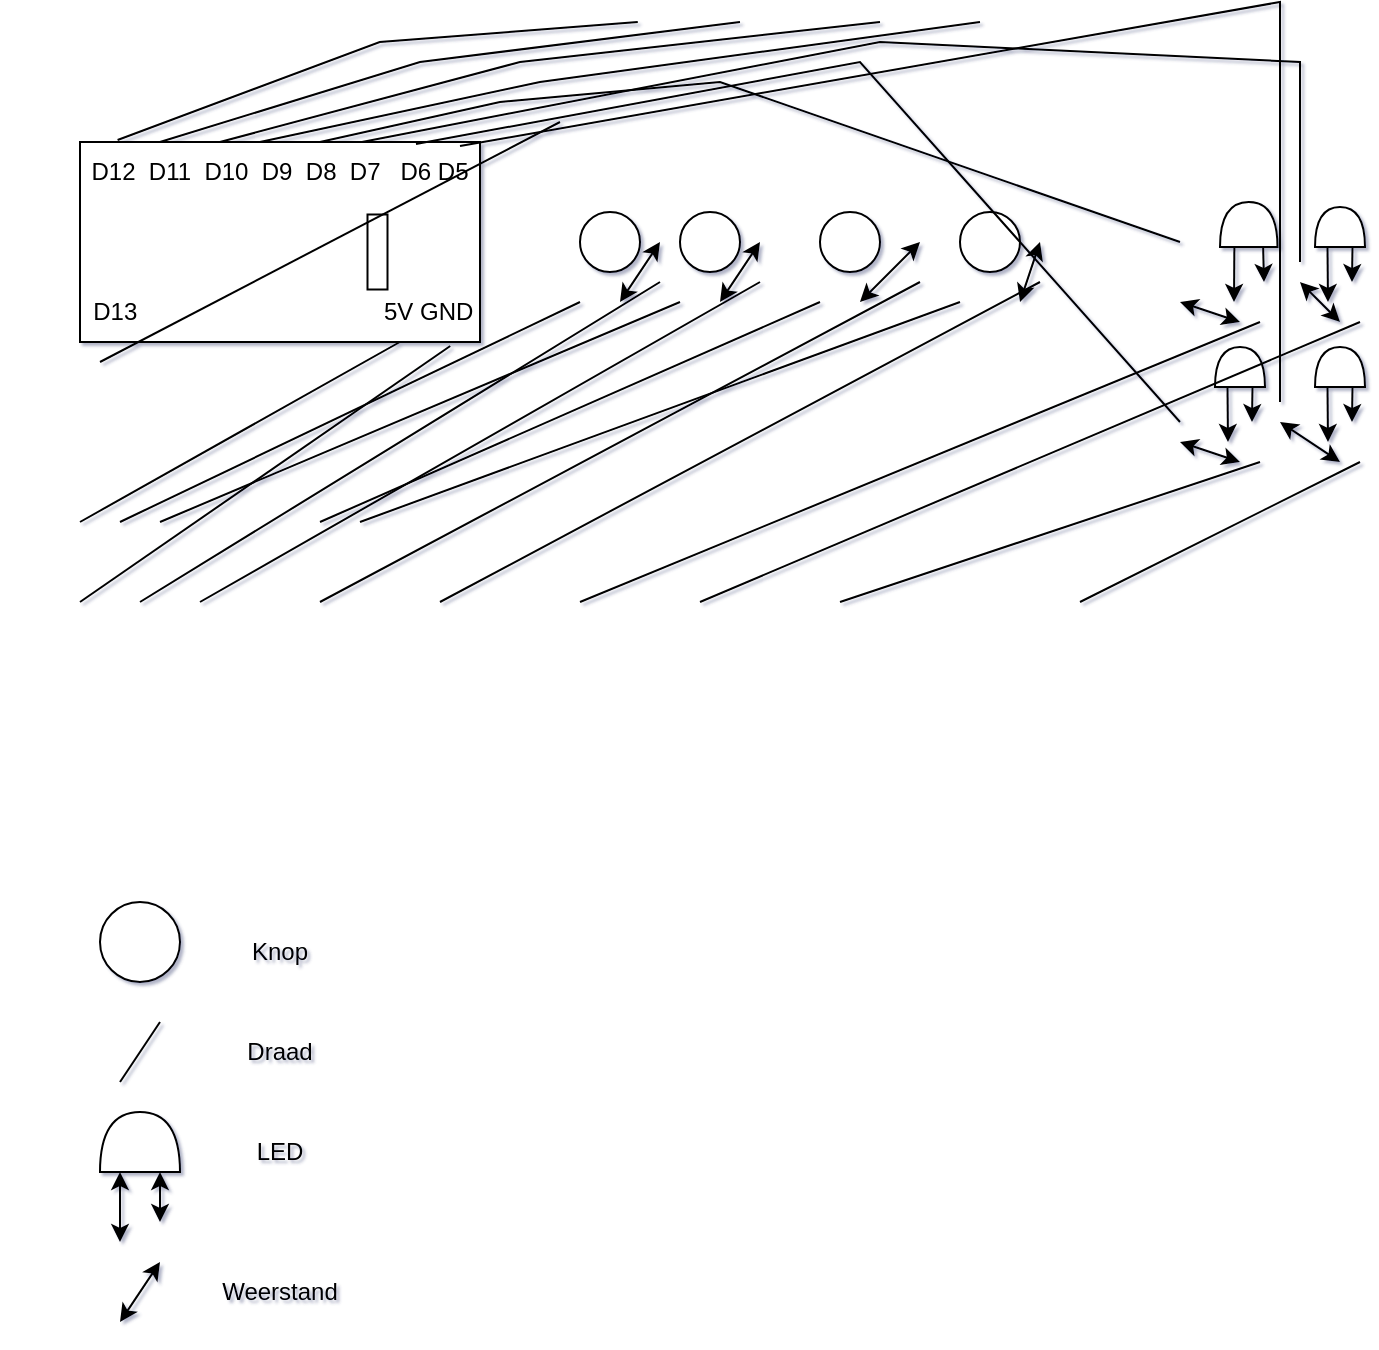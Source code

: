<mxfile version="18.0.3" type="device"><diagram id="suuiGCBtmgSdhQnCJbu_" name="Page-1"><mxGraphModel dx="1182" dy="764" grid="1" gridSize="10" guides="1" tooltips="1" connect="1" arrows="1" fold="1" page="1" pageScale="1" pageWidth="827" pageHeight="1169" background="none" math="0" shadow="1"><root><mxCell id="0"/><mxCell id="1" parent="0"/><mxCell id="-57KMArOvLVMK-BuVm0K-1" value="" style="rounded=0;whiteSpace=wrap;html=1;" vertex="1" parent="1"><mxGeometry x="120" y="330" width="200" height="100" as="geometry"/></mxCell><mxCell id="-57KMArOvLVMK-BuVm0K-2" value="&amp;nbsp;D13&amp;nbsp; &amp;nbsp; &amp;nbsp; &amp;nbsp; &amp;nbsp; &amp;nbsp; &amp;nbsp; &amp;nbsp; &amp;nbsp; &amp;nbsp; &amp;nbsp; &amp;nbsp; &amp;nbsp; &amp;nbsp; &amp;nbsp; &amp;nbsp; &amp;nbsp; &amp;nbsp; &amp;nbsp;5V GND" style="text;html=1;strokeColor=none;fillColor=none;align=center;verticalAlign=middle;whiteSpace=wrap;rounded=0;" vertex="1" parent="1"><mxGeometry x="80" y="400" width="280" height="30" as="geometry"/></mxCell><mxCell id="-57KMArOvLVMK-BuVm0K-3" value="D12&amp;nbsp; D11&amp;nbsp; D10&amp;nbsp; D9&amp;nbsp; D8&amp;nbsp; D7&amp;nbsp; &amp;nbsp;D6 D5" style="text;html=1;strokeColor=none;fillColor=none;align=center;verticalAlign=middle;whiteSpace=wrap;rounded=0;" vertex="1" parent="1"><mxGeometry x="120" y="330" width="200" height="30" as="geometry"/></mxCell><mxCell id="-57KMArOvLVMK-BuVm0K-4" value="" style="rounded=0;whiteSpace=wrap;html=1;rotation=90;" vertex="1" parent="1"><mxGeometry x="250" y="380" width="37.5" height="10" as="geometry"/></mxCell><mxCell id="-57KMArOvLVMK-BuVm0K-7" value="" style="endArrow=none;html=1;rounded=0;exitX=0.714;exitY=1;exitDx=0;exitDy=0;exitPerimeter=0;" edge="1" parent="1" source="-57KMArOvLVMK-BuVm0K-2"><mxGeometry width="50" height="50" relative="1" as="geometry"><mxPoint x="390" y="510" as="sourcePoint"/><mxPoint x="120" y="520" as="targetPoint"/><Array as="points"><mxPoint x="120" y="520"/></Array></mxGeometry></mxCell><mxCell id="-57KMArOvLVMK-BuVm0K-8" value="" style="endArrow=none;html=1;rounded=0;entryX=0.804;entryY=1.067;entryDx=0;entryDy=0;entryPerimeter=0;" edge="1" parent="1" target="-57KMArOvLVMK-BuVm0K-2"><mxGeometry width="50" height="50" relative="1" as="geometry"><mxPoint x="120" y="560" as="sourcePoint"/><mxPoint x="440" y="460" as="targetPoint"/></mxGeometry></mxCell><mxCell id="-57KMArOvLVMK-BuVm0K-9" value="" style="endArrow=none;html=1;rounded=0;" edge="1" parent="1"><mxGeometry width="50" height="50" relative="1" as="geometry"><mxPoint x="130" y="440" as="sourcePoint"/><mxPoint x="360" y="320" as="targetPoint"/></mxGeometry></mxCell><mxCell id="-57KMArOvLVMK-BuVm0K-10" value="" style="endArrow=none;html=1;rounded=0;exitX=0.094;exitY=-0.033;exitDx=0;exitDy=0;exitPerimeter=0;" edge="1" parent="1" source="-57KMArOvLVMK-BuVm0K-3"><mxGeometry width="50" height="50" relative="1" as="geometry"><mxPoint x="138.63" y="290" as="sourcePoint"/><mxPoint x="398.88" y="270" as="targetPoint"/><Array as="points"><mxPoint x="269.88" y="280"/></Array></mxGeometry></mxCell><mxCell id="-57KMArOvLVMK-BuVm0K-11" value="" style="endArrow=none;html=1;rounded=0;exitX=0.2;exitY=0;exitDx=0;exitDy=0;exitPerimeter=0;" edge="1" parent="1" source="-57KMArOvLVMK-BuVm0K-3"><mxGeometry width="50" height="50" relative="1" as="geometry"><mxPoint x="170" y="320" as="sourcePoint"/><mxPoint x="450" y="270" as="targetPoint"/><Array as="points"><mxPoint x="290" y="290"/></Array></mxGeometry></mxCell><mxCell id="-57KMArOvLVMK-BuVm0K-13" value="" style="endArrow=none;html=1;rounded=0;" edge="1" parent="1"><mxGeometry width="50" height="50" relative="1" as="geometry"><mxPoint x="190" y="330" as="sourcePoint"/><mxPoint x="520" y="270" as="targetPoint"/><Array as="points"><mxPoint x="340" y="290"/></Array></mxGeometry></mxCell><mxCell id="-57KMArOvLVMK-BuVm0K-14" value="" style="endArrow=none;html=1;rounded=0;" edge="1" parent="1"><mxGeometry width="50" height="50" relative="1" as="geometry"><mxPoint x="210" y="330" as="sourcePoint"/><mxPoint x="570" y="270" as="targetPoint"/><Array as="points"><mxPoint x="350" y="300"/></Array></mxGeometry></mxCell><mxCell id="-57KMArOvLVMK-BuVm0K-15" value="" style="ellipse;whiteSpace=wrap;html=1;aspect=fixed;" vertex="1" parent="1"><mxGeometry x="370" y="365" width="30" height="30" as="geometry"/></mxCell><mxCell id="-57KMArOvLVMK-BuVm0K-16" value="" style="ellipse;whiteSpace=wrap;html=1;aspect=fixed;" vertex="1" parent="1"><mxGeometry x="420" y="365" width="30" height="30" as="geometry"/></mxCell><mxCell id="-57KMArOvLVMK-BuVm0K-17" value="" style="ellipse;whiteSpace=wrap;html=1;aspect=fixed;" vertex="1" parent="1"><mxGeometry x="490" y="365" width="30" height="30" as="geometry"/></mxCell><mxCell id="-57KMArOvLVMK-BuVm0K-18" value="" style="ellipse;whiteSpace=wrap;html=1;aspect=fixed;" vertex="1" parent="1"><mxGeometry x="560" y="365" width="30" height="30" as="geometry"/></mxCell><mxCell id="-57KMArOvLVMK-BuVm0K-20" value="" style="endArrow=none;html=1;rounded=0;" edge="1" parent="1"><mxGeometry width="50" height="50" relative="1" as="geometry"><mxPoint x="140" y="520" as="sourcePoint"/><mxPoint x="370" y="410" as="targetPoint"/></mxGeometry></mxCell><mxCell id="-57KMArOvLVMK-BuVm0K-21" value="" style="endArrow=none;html=1;rounded=0;" edge="1" parent="1"><mxGeometry width="50" height="50" relative="1" as="geometry"><mxPoint x="160" y="520" as="sourcePoint"/><mxPoint x="420" y="410" as="targetPoint"/><Array as="points"/></mxGeometry></mxCell><mxCell id="-57KMArOvLVMK-BuVm0K-22" value="" style="endArrow=none;html=1;rounded=0;" edge="1" parent="1"><mxGeometry width="50" height="50" relative="1" as="geometry"><mxPoint x="240" y="520" as="sourcePoint"/><mxPoint x="490" y="410" as="targetPoint"/></mxGeometry></mxCell><mxCell id="-57KMArOvLVMK-BuVm0K-23" value="" style="endArrow=none;html=1;rounded=0;" edge="1" parent="1"><mxGeometry width="50" height="50" relative="1" as="geometry"><mxPoint x="260" y="520" as="sourcePoint"/><mxPoint x="560" y="410" as="targetPoint"/></mxGeometry></mxCell><mxCell id="-57KMArOvLVMK-BuVm0K-25" value="" style="endArrow=classic;startArrow=classic;html=1;rounded=0;" edge="1" parent="1"><mxGeometry width="50" height="50" relative="1" as="geometry"><mxPoint x="390" y="410" as="sourcePoint"/><mxPoint x="410" y="380" as="targetPoint"/></mxGeometry></mxCell><mxCell id="-57KMArOvLVMK-BuVm0K-26" value="" style="endArrow=classic;startArrow=classic;html=1;rounded=0;" edge="1" parent="1"><mxGeometry width="50" height="50" relative="1" as="geometry"><mxPoint x="440" y="410" as="sourcePoint"/><mxPoint x="460" y="380" as="targetPoint"/></mxGeometry></mxCell><mxCell id="-57KMArOvLVMK-BuVm0K-27" value="" style="endArrow=classic;startArrow=classic;html=1;rounded=0;" edge="1" parent="1"><mxGeometry width="50" height="50" relative="1" as="geometry"><mxPoint x="510" y="410" as="sourcePoint"/><mxPoint x="540" y="380" as="targetPoint"/></mxGeometry></mxCell><mxCell id="-57KMArOvLVMK-BuVm0K-28" value="" style="endArrow=classic;startArrow=classic;html=1;rounded=0;" edge="1" parent="1"><mxGeometry width="50" height="50" relative="1" as="geometry"><mxPoint x="590" y="410" as="sourcePoint"/><mxPoint x="600" y="380" as="targetPoint"/></mxGeometry></mxCell><mxCell id="-57KMArOvLVMK-BuVm0K-29" value="" style="endArrow=none;html=1;rounded=0;" edge="1" parent="1"><mxGeometry width="50" height="50" relative="1" as="geometry"><mxPoint x="150" y="560" as="sourcePoint"/><mxPoint x="410" y="400" as="targetPoint"/></mxGeometry></mxCell><mxCell id="-57KMArOvLVMK-BuVm0K-30" value="" style="endArrow=none;html=1;rounded=0;" edge="1" parent="1"><mxGeometry width="50" height="50" relative="1" as="geometry"><mxPoint x="180" y="560" as="sourcePoint"/><mxPoint x="460" y="400" as="targetPoint"/></mxGeometry></mxCell><mxCell id="-57KMArOvLVMK-BuVm0K-31" value="" style="endArrow=none;html=1;rounded=0;" edge="1" parent="1"><mxGeometry width="50" height="50" relative="1" as="geometry"><mxPoint x="240" y="560" as="sourcePoint"/><mxPoint x="540" y="400" as="targetPoint"/></mxGeometry></mxCell><mxCell id="-57KMArOvLVMK-BuVm0K-32" value="" style="endArrow=none;html=1;rounded=0;" edge="1" parent="1"><mxGeometry width="50" height="50" relative="1" as="geometry"><mxPoint x="300" y="560" as="sourcePoint"/><mxPoint x="600" y="400" as="targetPoint"/></mxGeometry></mxCell><mxCell id="-57KMArOvLVMK-BuVm0K-46" style="edgeStyle=orthogonalEdgeStyle;rounded=0;orthogonalLoop=1;jettySize=auto;html=1;exitX=0;exitY=0.75;exitDx=0;exitDy=0;exitPerimeter=0;" edge="1" parent="1" source="-57KMArOvLVMK-BuVm0K-33"><mxGeometry relative="1" as="geometry"><mxPoint x="706" y="470" as="targetPoint"/></mxGeometry></mxCell><mxCell id="-57KMArOvLVMK-BuVm0K-47" style="edgeStyle=orthogonalEdgeStyle;rounded=0;orthogonalLoop=1;jettySize=auto;html=1;exitX=0;exitY=0.25;exitDx=0;exitDy=0;exitPerimeter=0;" edge="1" parent="1" source="-57KMArOvLVMK-BuVm0K-33"><mxGeometry relative="1" as="geometry"><mxPoint x="694" y="480" as="targetPoint"/></mxGeometry></mxCell><mxCell id="-57KMArOvLVMK-BuVm0K-33" value="" style="shape=or;whiteSpace=wrap;html=1;rotation=-90;" vertex="1" parent="1"><mxGeometry x="690" y="430" width="20" height="25" as="geometry"/></mxCell><mxCell id="-57KMArOvLVMK-BuVm0K-40" style="edgeStyle=orthogonalEdgeStyle;rounded=0;orthogonalLoop=1;jettySize=auto;html=1;exitX=0;exitY=0.75;exitDx=0;exitDy=0;exitPerimeter=0;" edge="1" parent="1" source="-57KMArOvLVMK-BuVm0K-34"><mxGeometry relative="1" as="geometry"><mxPoint x="712" y="400" as="targetPoint"/></mxGeometry></mxCell><mxCell id="-57KMArOvLVMK-BuVm0K-41" style="edgeStyle=orthogonalEdgeStyle;rounded=0;orthogonalLoop=1;jettySize=auto;html=1;exitX=0;exitY=0.25;exitDx=0;exitDy=0;exitPerimeter=0;" edge="1" parent="1" source="-57KMArOvLVMK-BuVm0K-34"><mxGeometry relative="1" as="geometry"><mxPoint x="697" y="410" as="targetPoint"/></mxGeometry></mxCell><mxCell id="-57KMArOvLVMK-BuVm0K-34" value="" style="shape=or;whiteSpace=wrap;html=1;rotation=-90;" vertex="1" parent="1"><mxGeometry x="693.13" y="356.88" width="22.5" height="28.75" as="geometry"/></mxCell><mxCell id="-57KMArOvLVMK-BuVm0K-42" style="edgeStyle=orthogonalEdgeStyle;rounded=0;orthogonalLoop=1;jettySize=auto;html=1;exitX=0;exitY=0.75;exitDx=0;exitDy=0;exitPerimeter=0;" edge="1" parent="1" source="-57KMArOvLVMK-BuVm0K-35"><mxGeometry relative="1" as="geometry"><mxPoint x="756" y="400" as="targetPoint"/></mxGeometry></mxCell><mxCell id="-57KMArOvLVMK-BuVm0K-43" style="edgeStyle=orthogonalEdgeStyle;rounded=0;orthogonalLoop=1;jettySize=auto;html=1;exitX=0;exitY=0.25;exitDx=0;exitDy=0;exitPerimeter=0;" edge="1" parent="1" source="-57KMArOvLVMK-BuVm0K-35"><mxGeometry relative="1" as="geometry"><mxPoint x="744" y="410" as="targetPoint"/></mxGeometry></mxCell><mxCell id="-57KMArOvLVMK-BuVm0K-35" value="" style="shape=or;whiteSpace=wrap;html=1;rotation=-90;" vertex="1" parent="1"><mxGeometry x="740" y="360" width="20" height="25" as="geometry"/></mxCell><mxCell id="-57KMArOvLVMK-BuVm0K-44" style="edgeStyle=orthogonalEdgeStyle;rounded=0;orthogonalLoop=1;jettySize=auto;html=1;exitX=0;exitY=0.75;exitDx=0;exitDy=0;exitPerimeter=0;" edge="1" parent="1" source="-57KMArOvLVMK-BuVm0K-36"><mxGeometry relative="1" as="geometry"><mxPoint x="756" y="470" as="targetPoint"/></mxGeometry></mxCell><mxCell id="-57KMArOvLVMK-BuVm0K-45" style="edgeStyle=orthogonalEdgeStyle;rounded=0;orthogonalLoop=1;jettySize=auto;html=1;exitX=0;exitY=0.25;exitDx=0;exitDy=0;exitPerimeter=0;" edge="1" parent="1" source="-57KMArOvLVMK-BuVm0K-36"><mxGeometry relative="1" as="geometry"><mxPoint x="744" y="480" as="targetPoint"/></mxGeometry></mxCell><mxCell id="-57KMArOvLVMK-BuVm0K-36" value="" style="shape=or;whiteSpace=wrap;html=1;rotation=-90;" vertex="1" parent="1"><mxGeometry x="740" y="430" width="20" height="25" as="geometry"/></mxCell><mxCell id="-57KMArOvLVMK-BuVm0K-38" value="" style="endArrow=none;html=1;rounded=0;" edge="1" parent="1"><mxGeometry width="50" height="50" relative="1" as="geometry"><mxPoint x="370" y="560" as="sourcePoint"/><mxPoint x="710" y="420" as="targetPoint"/></mxGeometry></mxCell><mxCell id="-57KMArOvLVMK-BuVm0K-48" value="" style="endArrow=none;html=1;rounded=0;" edge="1" parent="1"><mxGeometry width="50" height="50" relative="1" as="geometry"><mxPoint x="430" y="560" as="sourcePoint"/><mxPoint x="760" y="420" as="targetPoint"/></mxGeometry></mxCell><mxCell id="-57KMArOvLVMK-BuVm0K-49" value="" style="endArrow=none;html=1;rounded=0;" edge="1" parent="1"><mxGeometry width="50" height="50" relative="1" as="geometry"><mxPoint x="500" y="560" as="sourcePoint"/><mxPoint x="710" y="490" as="targetPoint"/></mxGeometry></mxCell><mxCell id="-57KMArOvLVMK-BuVm0K-50" value="" style="endArrow=none;html=1;rounded=0;" edge="1" parent="1"><mxGeometry width="50" height="50" relative="1" as="geometry"><mxPoint x="620" y="560" as="sourcePoint"/><mxPoint x="760" y="490" as="targetPoint"/></mxGeometry></mxCell><mxCell id="-57KMArOvLVMK-BuVm0K-51" value="" style="endArrow=classic;startArrow=classic;html=1;rounded=0;" edge="1" parent="1"><mxGeometry width="50" height="50" relative="1" as="geometry"><mxPoint x="730" y="400" as="sourcePoint"/><mxPoint x="750" y="420" as="targetPoint"/></mxGeometry></mxCell><mxCell id="-57KMArOvLVMK-BuVm0K-52" value="" style="endArrow=classic;startArrow=classic;html=1;rounded=0;" edge="1" parent="1"><mxGeometry width="50" height="50" relative="1" as="geometry"><mxPoint x="670" y="410" as="sourcePoint"/><mxPoint x="700" y="420" as="targetPoint"/></mxGeometry></mxCell><mxCell id="-57KMArOvLVMK-BuVm0K-53" value="" style="endArrow=classic;startArrow=classic;html=1;rounded=0;" edge="1" parent="1"><mxGeometry width="50" height="50" relative="1" as="geometry"><mxPoint x="720" y="470" as="sourcePoint"/><mxPoint x="750" y="490" as="targetPoint"/></mxGeometry></mxCell><mxCell id="-57KMArOvLVMK-BuVm0K-54" value="" style="endArrow=classic;startArrow=classic;html=1;rounded=0;" edge="1" parent="1"><mxGeometry width="50" height="50" relative="1" as="geometry"><mxPoint x="670" y="480" as="sourcePoint"/><mxPoint x="700" y="490" as="targetPoint"/></mxGeometry></mxCell><mxCell id="-57KMArOvLVMK-BuVm0K-55" value="" style="endArrow=none;html=1;rounded=0;" edge="1" parent="1"><mxGeometry width="50" height="50" relative="1" as="geometry"><mxPoint x="240" y="330" as="sourcePoint"/><mxPoint x="670" y="380" as="targetPoint"/><Array as="points"><mxPoint x="330" y="310"/><mxPoint x="440" y="300"/></Array></mxGeometry></mxCell><mxCell id="-57KMArOvLVMK-BuVm0K-56" value="" style="endArrow=none;html=1;rounded=0;exitX=0.705;exitY=0;exitDx=0;exitDy=0;exitPerimeter=0;" edge="1" parent="1" source="-57KMArOvLVMK-BuVm0K-3"><mxGeometry width="50" height="50" relative="1" as="geometry"><mxPoint x="390" y="500" as="sourcePoint"/><mxPoint x="730" y="390" as="targetPoint"/><Array as="points"><mxPoint x="520" y="280"/><mxPoint x="730" y="290"/></Array></mxGeometry></mxCell><mxCell id="-57KMArOvLVMK-BuVm0K-57" value="" style="endArrow=none;html=1;rounded=0;exitX=0.84;exitY=0.033;exitDx=0;exitDy=0;exitPerimeter=0;" edge="1" parent="1" source="-57KMArOvLVMK-BuVm0K-3"><mxGeometry width="50" height="50" relative="1" as="geometry"><mxPoint x="390" y="490" as="sourcePoint"/><mxPoint x="670" y="470" as="targetPoint"/><Array as="points"><mxPoint x="510" y="290"/></Array></mxGeometry></mxCell><mxCell id="-57KMArOvLVMK-BuVm0K-58" value="" style="endArrow=none;html=1;rounded=0;exitX=0.95;exitY=0.067;exitDx=0;exitDy=0;exitPerimeter=0;" edge="1" parent="1" source="-57KMArOvLVMK-BuVm0K-3"><mxGeometry width="50" height="50" relative="1" as="geometry"><mxPoint x="390" y="490" as="sourcePoint"/><mxPoint x="720" y="460" as="targetPoint"/><Array as="points"><mxPoint x="720" y="260"/></Array></mxGeometry></mxCell><mxCell id="-57KMArOvLVMK-BuVm0K-60" value="" style="ellipse;whiteSpace=wrap;html=1;aspect=fixed;" vertex="1" parent="1"><mxGeometry x="130" y="710" width="40" height="40" as="geometry"/></mxCell><mxCell id="-57KMArOvLVMK-BuVm0K-61" value="" style="endArrow=none;html=1;rounded=0;" edge="1" parent="1"><mxGeometry width="50" height="50" relative="1" as="geometry"><mxPoint x="140" y="800" as="sourcePoint"/><mxPoint x="160" y="770" as="targetPoint"/><Array as="points"/></mxGeometry></mxCell><mxCell id="-57KMArOvLVMK-BuVm0K-62" value="" style="shape=or;whiteSpace=wrap;html=1;rotation=-90;" vertex="1" parent="1"><mxGeometry x="135" y="810" width="30" height="40" as="geometry"/></mxCell><mxCell id="-57KMArOvLVMK-BuVm0K-63" value="" style="endArrow=classic;startArrow=classic;html=1;rounded=0;entryX=0;entryY=0.75;entryDx=0;entryDy=0;entryPerimeter=0;" edge="1" parent="1" target="-57KMArOvLVMK-BuVm0K-62"><mxGeometry width="50" height="50" relative="1" as="geometry"><mxPoint x="160" y="870" as="sourcePoint"/><mxPoint x="440" y="740" as="targetPoint"/></mxGeometry></mxCell><mxCell id="-57KMArOvLVMK-BuVm0K-64" value="" style="endArrow=classic;startArrow=classic;html=1;rounded=0;entryX=0;entryY=0.25;entryDx=0;entryDy=0;entryPerimeter=0;" edge="1" parent="1" target="-57KMArOvLVMK-BuVm0K-62"><mxGeometry width="50" height="50" relative="1" as="geometry"><mxPoint x="140" y="880" as="sourcePoint"/><mxPoint x="260" y="820" as="targetPoint"/></mxGeometry></mxCell><mxCell id="-57KMArOvLVMK-BuVm0K-65" value="" style="endArrow=classic;startArrow=classic;html=1;rounded=0;" edge="1" parent="1"><mxGeometry width="50" height="50" relative="1" as="geometry"><mxPoint x="140" y="920" as="sourcePoint"/><mxPoint x="160" y="890" as="targetPoint"/></mxGeometry></mxCell><mxCell id="-57KMArOvLVMK-BuVm0K-66" value="Knop" style="text;html=1;strokeColor=none;fillColor=none;align=center;verticalAlign=middle;whiteSpace=wrap;rounded=0;" vertex="1" parent="1"><mxGeometry x="190" y="720" width="60" height="30" as="geometry"/></mxCell><mxCell id="-57KMArOvLVMK-BuVm0K-67" value="Draad" style="text;html=1;strokeColor=none;fillColor=none;align=center;verticalAlign=middle;whiteSpace=wrap;rounded=0;" vertex="1" parent="1"><mxGeometry x="190" y="770" width="60" height="30" as="geometry"/></mxCell><mxCell id="-57KMArOvLVMK-BuVm0K-68" value="LED" style="text;html=1;strokeColor=none;fillColor=none;align=center;verticalAlign=middle;whiteSpace=wrap;rounded=0;" vertex="1" parent="1"><mxGeometry x="190" y="820" width="60" height="30" as="geometry"/></mxCell><mxCell id="-57KMArOvLVMK-BuVm0K-69" value="Weerstand" style="text;html=1;strokeColor=none;fillColor=none;align=center;verticalAlign=middle;whiteSpace=wrap;rounded=0;" vertex="1" parent="1"><mxGeometry x="190" y="890" width="60" height="30" as="geometry"/></mxCell></root></mxGraphModel></diagram></mxfile>
